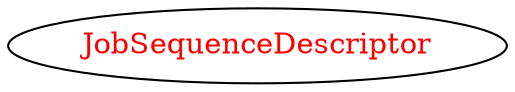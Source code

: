digraph dependencyGraph {
 concentrate=true;
 ranksep="2.0";
 rankdir="LR"; 
 splines="ortho";
"JobSequenceDescriptor" [fontcolor="red"];
}